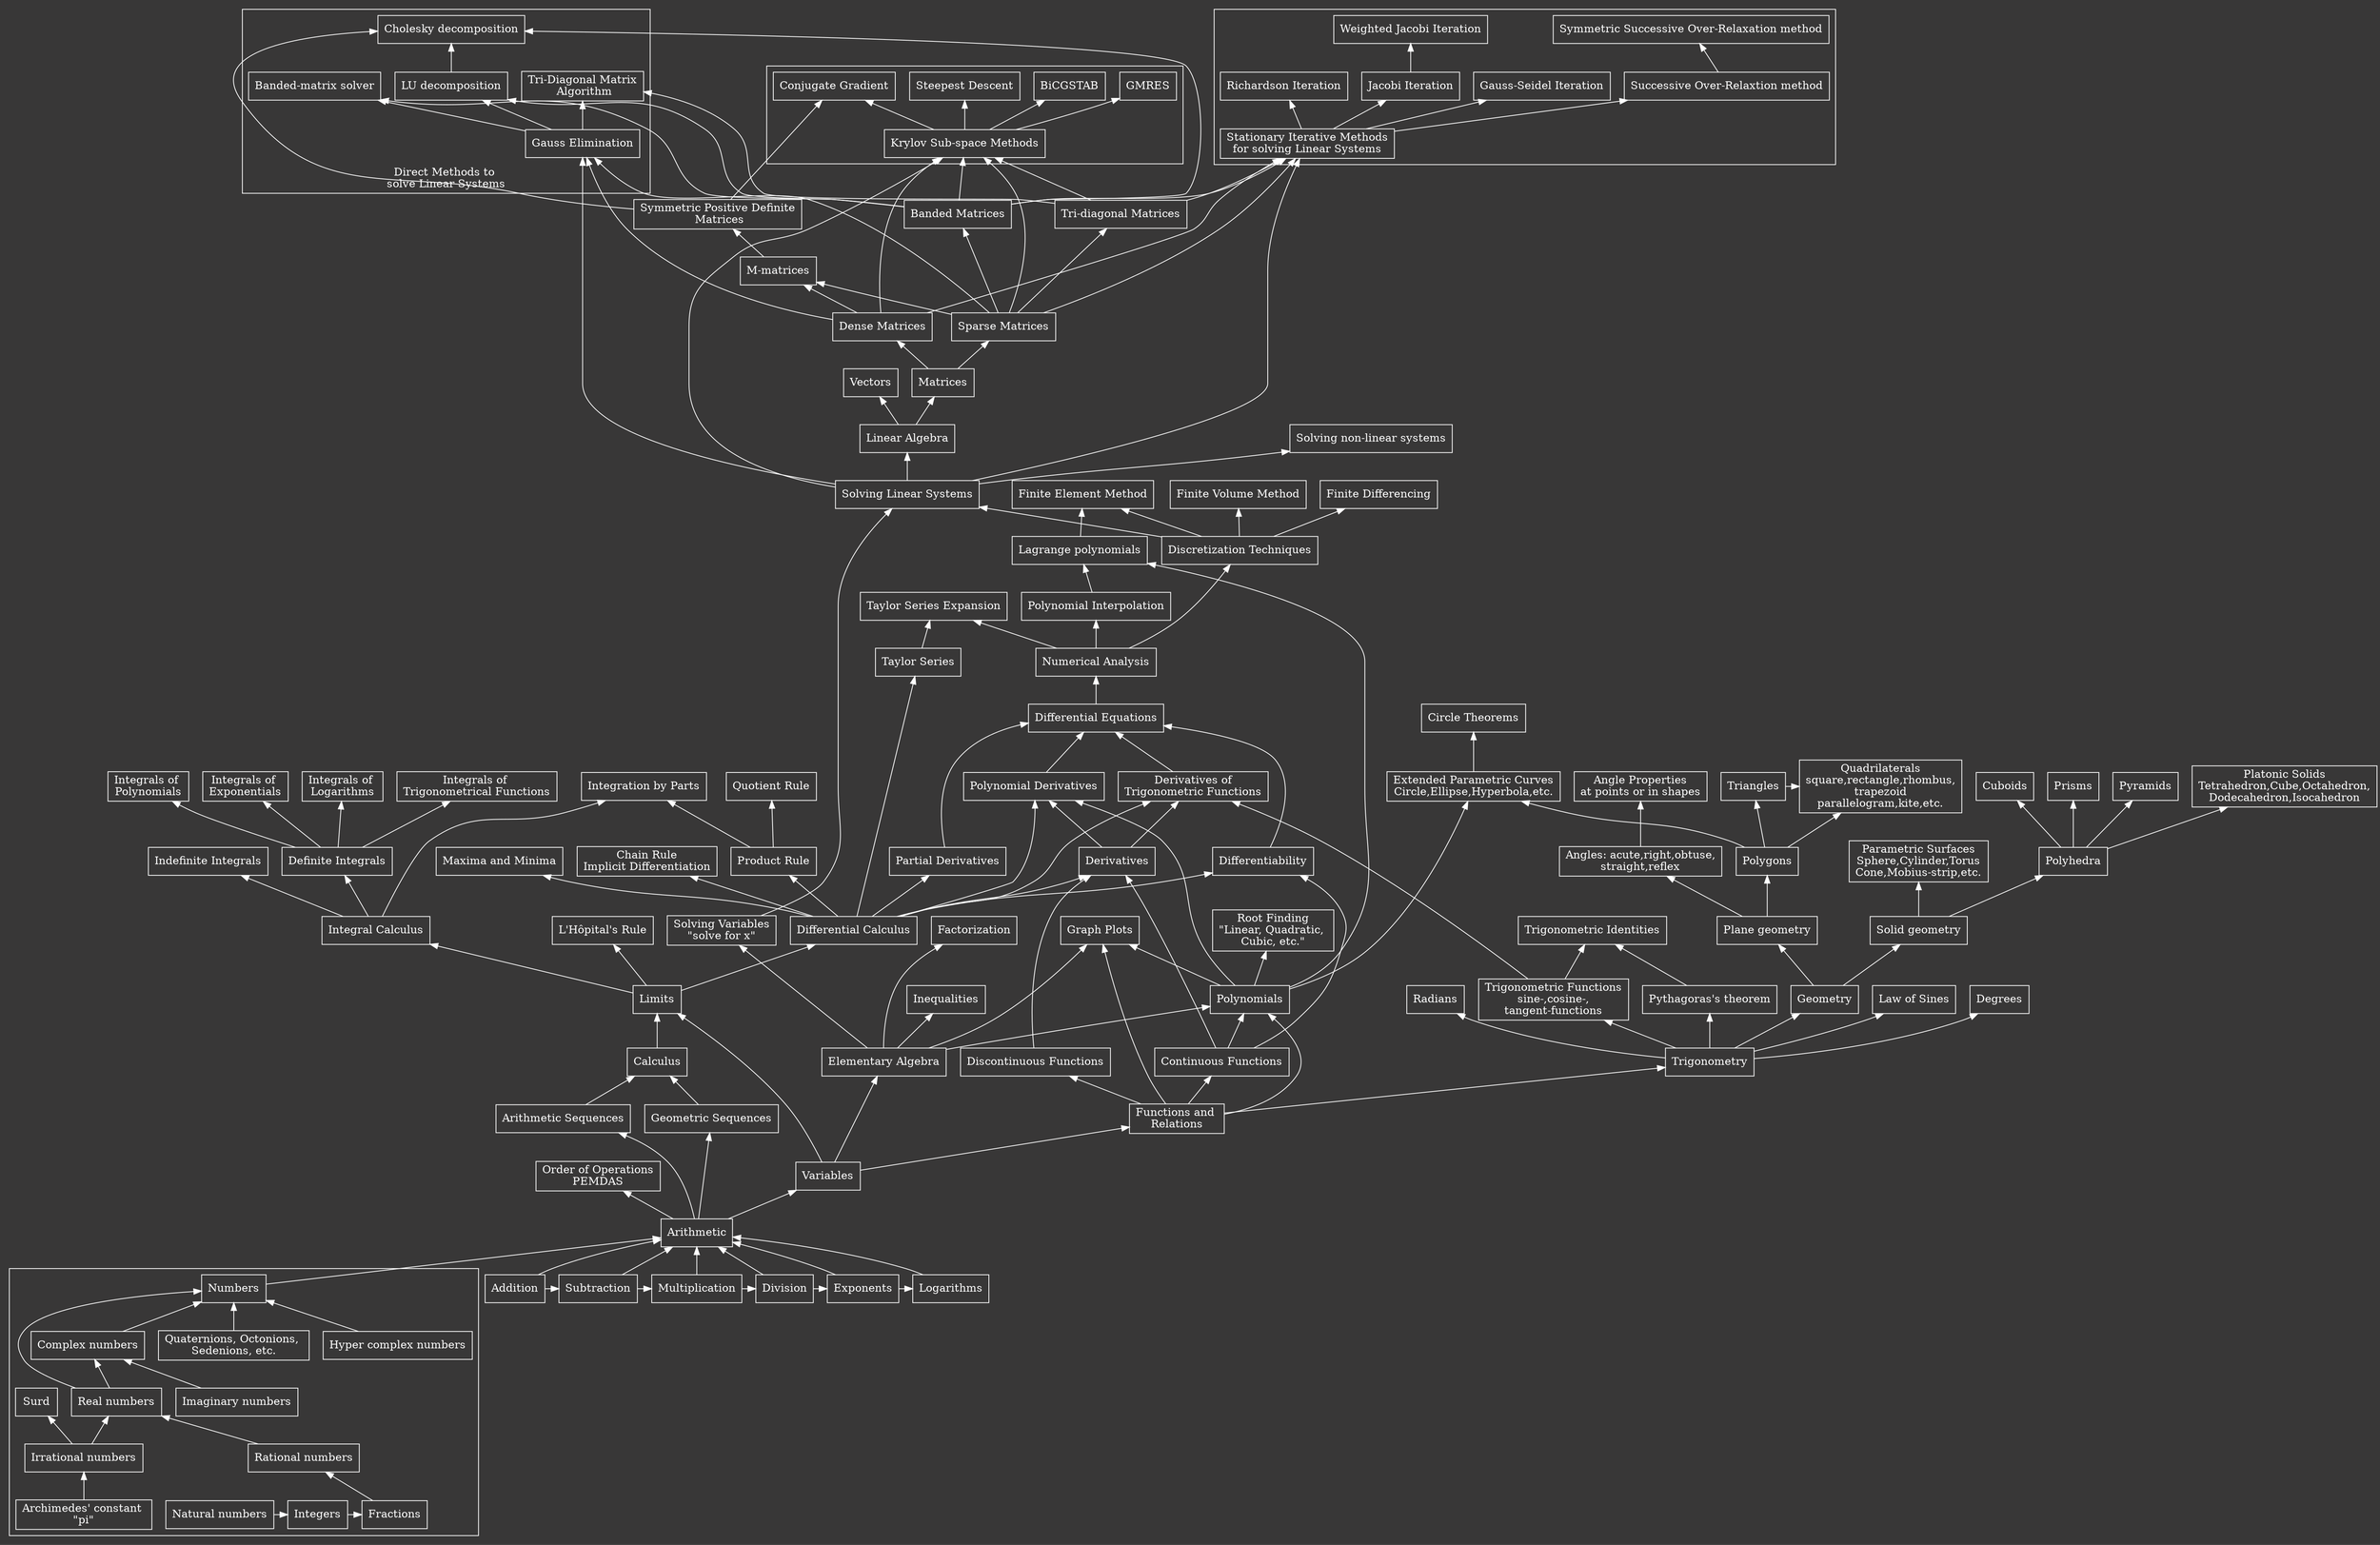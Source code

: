 digraph DG 
{
splines="TRUE"
orientation="[IL]*"
rankdir="BT"
node[shape="box" fontcolor=white color=white]
edge[color=white]
bgcolor="#383737"
newrank=true

//======= width height zoom centerx centery
// viewport="2880, 1800,  1.0, 0.0,    0.0"

//================================ Numbers
subgraph cluster_Numbers 
{
  color=white
  numbers_natural[label="Natural numbers"]
  numbers_integer[label="Integers"]
  numbers_fractions[label="Fractions"]
  numbers_rational[label="Rational numbers"]
  numbers_irrational[label="Irrational numbers"]
  numbers_real[label="Real numbers"]
  numbers_imaginary[label="Imaginary numbers"]
  numbers_complex[label="Complex numbers"]
  numbers_hypercomplex[label="Hyper complex numbers"]
  numbers_quaternions[label="Quaternions, Octonions, \nSedenions, etc."]
  numbers_pi[label="Archimedes' constant \n\"pi\""]
  numbers[label="Numbers"]


  numbers_natural->numbers_integer
  {rank=same numbers_natural numbers_integer numbers_fractions numbers_pi}
  numbers_integer->numbers_fractions
  numbers_fractions->numbers_rational
  numbers_rational->numbers_real->numbers
  numbers_irrational->numbers_real
  numbers_irrational->Surd

  numbers_pi->numbers_irrational

  {rank=same numbers_imaginary numbers_real}

  numbers_imaginary->numbers_complex
  numbers_real->numbers_complex->numbers

  numbers_hypercomplex->numbers
  numbers_quaternions->numbers
}

//================================ Arithmetic
Addition->Arithmetic
Subtraction->Arithmetic
Multiplication->Arithmetic
Division->Arithmetic
Exponents->Arithmetic
Logarithms->Arithmetic

{rank=same Addition Subtraction Multiplication Division Exponents Logarithms}
Addition->Subtraction->Multiplication->Division->Exponents->Logarithms

numbers->Arithmetic

order_of_ops[label="Order of Operations\nPEMDAS"]

Arithmetic->order_of_ops

//================================ Sequences
Arithmetic_sequence[label="Arithmetic Sequences"]
Geometric_sequence[label="Geometric Sequences"]

Arithmetic->Arithmetic_sequence->Calculus
Arithmetic->Geometric_sequence->Calculus
Arithmetic->Variables

Variables->elementary_algebra
Variables->functions
functions->Polynomials

//================================ Algebra
elementary_algebra[label="Elementary Algebra"]

graphs[label="Graph Plots"]

functions[label="Functions and \nRelations"]

solving_variables[label="Solving Variables\n\"solve for x\""]

root_finding[label="Root Finding\n\"Linear, Quadratic, \nCubic, etc.\""]

{rank=same solving_variables root_finding Factorization graphs}

elementary_algebra->graphs
elementary_algebra->solving_variables
elementary_algebra->Factorization
elementary_algebra->Polynomials->root_finding
elementary_algebra->Inequalities

Polynomials->graphs

solving_variables->solving_linear_systems

functions->graphs
functions->"Continuous Functions"->Differentiability
functions->"Discontinuous Functions"

"Continuous Functions"->Polynomials

Variables->Limits

//================================ Calculus
polynomial_derivatives[label="Polynomial Derivatives"]

Calculus->Limits

l_hopital_rule[label="L'Hôpital's Rule"]

Limits->l_hopital_rule

{rank=same Limits Inequalities}

//================================ Differential Calculus
"Discontinuous Functions"->Derivatives
"Continuous Functions"->Derivatives

differential_calculus->Derivatives
differential_calculus[label="Differential Calculus"]

Limits->differential_calculus
differential_calculus->polynomial_derivatives
differential_calculus->trig_derivatives
differential_calculus->"Product Rule"->"Quotient Rule"
differential_calculus->"Partial Derivatives"
differential_calculus->Differentiability
differential_calculus->"Maxima and Minima"
differential_calculus->"Chain Rule\nImplicit Differentiation"
differential_calculus->"Taylor Series"

Differentiability->"Differential Equations"
"Partial Derivatives"->"Differential Equations"
trig_derivatives->"Differential Equations"
polynomial_derivatives->"Differential Equations"


//================================ Integral Calculus
integral_calculus[label="Integral Calculus"]

Limits->integral_calculus
integral_calculus->"Integration by Parts"
"Product Rule"->"Integration by Parts"
integral_calculus->"Definite Integrals"
integral_calculus->"Indefinite Integrals"
"Definite Integrals"->"Integrals of \nPolynomials"
"Definite Integrals"->"Integrals of \nExponentials"
"Definite Integrals"->"Integrals of \nLogarithms"
"Definite Integrals"->"Integrals of \nTrigonometrical Functions"

//================================ Trigonometry
pythogoras[label="Pythagoras's theorem"]
sinus_functions[label="Trigonometric Functions\nsine-,cosine-,\ntangent-functions"]
law_of_sines[label="Law of Sines"]
trig_identities[label="Trigonometric Identities"]

trig_derivatives[label="Derivatives of\nTrigonometric Functions"]

functions->Trigonometry

{rank=same Trigonometry Calculus}

Trigonometry->pythogoras
Trigonometry->sinus_functions
Trigonometry->law_of_sines
pythogoras->trig_identities
sinus_functions->trig_identities

sinus_functions->trig_derivatives
Polynomials->polynomial_derivatives

Derivatives->polynomial_derivatives

Derivatives->trig_derivatives

{rank=same polynomial_derivatives trig_derivatives}

Trigonometry->Degrees
Trigonometry->Radians

//=============================== Geometry
Trigonometry->Geometry

plane_geometry[label="Plane geometry"]
solid_geometry[label="Solid geometry"]

Geometry->plane_geometry
Geometry->solid_geometry

angles[label="Angles: acute,right,obtuse,\nstraight,reflex"]

angle_properties[label="Angle Properties\nat points or in shapes"]

angles->angle_properties

plane_geometry->angles

quadrilaterals[label="Quadrilaterals\nsquare,rectangle,rhombus,\ntrapezoid\nparallelogram,kite,etc."]
ext_parametric_curves[label="Extended Parametric Curves\nCircle,Ellipse,Hyperbola,etc."]
circle_theorems[label="Circle Theorems"]

plane_geometry->Polygons
Polygons->Triangles
Polygons->quadrilaterals
Polygons->ext_parametric_curves
Polynomials->ext_parametric_curves

ext_parametric_curves->circle_theorems

{rank=same Triangles quadrilaterals}

Triangles->quadrilaterals

//=========================== Solid geometry
non_polyhedra[label="Parametric Surfaces\nSphere,Cylinder,Torus\nCone,Mobius-strip,etc."]
solid_geometry->Polyhedra
solid_geometry->non_polyhedra

platonic_solids[label="Platonic Solids\nTetrahedron,Cube,Octahedron,\nDodecahedron,Isocahedron"]

Polyhedra->Cuboids
Polyhedra->platonic_solids
Polyhedra->Prisms
Polyhedra->Pyramids

//=========================== Linear Algebra
solving_linear_systems[label="Solving Linear Systems"]
linear_algebra[label="Linear Algebra"]

solving_linear_systems->linear_algebra

linear_algebra->Vectors
linear_algebra->Matrices

sparse_matrices[label="Sparse Matrices"]
dense_matrices[label="Dense Matrices"]
spd_matrices[label="Symmetric Positive Definite\n Matrices"]
m_matrices[label="M-matrices"]
tdm[label="Tri-diagonal Matrices"]
banded_matrices[label="Banded Matrices"]

Matrices->sparse_matrices->m_matrices
Matrices->dense_matrices->m_matrices

{rank=same sparse_matrices dense_matrices}

sparse_matrices->tdm
sparse_matrices->banded_matrices

m_matrices->spd_matrices

{rank=same tdm banded_matrices spd_matrices}



solving_linear_systems->gauss_elimination

dense_matrices->gauss_elimination
sparse_matrices->gauss_elimination


spd_matrices->cholesky_decomp

tdm->tdma 

banded_matrices->LU_decomposition
banded_matrices->bmsolvers
banded_matrices->cholesky_decomp

//=========================== Direct solvers
subgraph cluster_direct_solvers
{
  fontcolor=white
  color=white
  label="Direct Methods to \nsolve Linear Systems"

  gauss_elimination[label="Gauss Elimination"]
  LU_decomposition[label="LU decomposition"]
  cholesky_decomp[label="Cholesky decomposition"]

  gauss_elimination->LU_decomposition->cholesky_decomp

  tdma[label="Tri-Diagonal Matrix\n Algorithm"]
  bmsolvers[label="Banded-matrix solver"]

  gauss_elimination->tdma 
  gauss_elimination->bmsolvers
  
}

//=========================== Stationary method solver
subgraph cluster_stationary_solver
{
  fontcolor=white
  color=white
  stationary_methods[label="Stationary Iterative Methods\nfor solving Linear Systems"]
  
  richardson_iteration[label="Richardson Iteration"]
  jacobi_iteration[label="Jacobi Iteration"]
  weighted_jacobi_iteration[label="Weighted Jacobi Iteration"]
  gausssedidel_iteration[label="Gauss-Seidel Iteration"]
  sor_iteration[label="Successive Over-Relaxtion method"]
  ssor_iteration[label="Symmetric Successive Over-Relaxation method"]

  stationary_methods->richardson_iteration
  stationary_methods->jacobi_iteration
  stationary_methods->gausssedidel_iteration
  stationary_methods->sor_iteration
  
  jacobi_iteration->weighted_jacobi_iteration
  sor_iteration->ssor_iteration

  
}
{rank=same stationary_methods gauss_elimination}

solving_linear_systems->stationary_methods
sparse_matrices->stationary_methods
dense_matrices->stationary_methods
banded_matrices->stationary_methods
tdm->stationary_methods

//=========================== Krylov sub-space methods
subgraph cluster_krylov_methods
{
  fontcolor=white
  color=white
  krylov_methods[label="Krylov Sub-space Methods"]

  steepest_descent[label="Steepest Descent"]
  cg[label="Conjugate Gradient"]
  bicgstab[label="BiCGSTAB"]
  gmres[label="GMRES"]

  krylov_methods->steepest_descent
  krylov_methods->cg
  krylov_methods->bicgstab
  krylov_methods->gmres
}

{rank=same stationary_methods krylov_methods}

solving_linear_systems->krylov_methods
sparse_matrices->krylov_methods
dense_matrices->krylov_methods
banded_matrices->krylov_methods
tdm->krylov_methods

spd_matrices->cg

//=========================== Numerical analysis
numerical_analysis[label="Numerical Analysis"]

"Differential Equations"->numerical_analysis

numerical_analysis->"Discretization Techniques"

"Discretization Techniques"->"Finite Differencing"
"Discretization Techniques"->"Finite Volume Method"
"Discretization Techniques"->finite_element_method

"Discretization Techniques"->solving_linear_systems

{rank=same "Finite Volume Method" "Finite Differencing" finite_element_method}

taylor_expansion[label="Taylor Series Expansion"]

"Taylor Series"->taylor_expansion
numerical_analysis->taylor_expansion

numerical_analysis->"Polynomial Interpolation"

lagrange_polynomials[label="Lagrange polynomials"]

"Polynomial Interpolation"->lagrange_polynomials
Polynomials->lagrange_polynomials

solving_non_linear_systems[label="Solving non-linear systems"]
solving_linear_systems->solving_non_linear_systems

//=========================== Finite element method
finite_element_method[label="Finite Element Method"]

lagrange_polynomials->finite_element_method


}